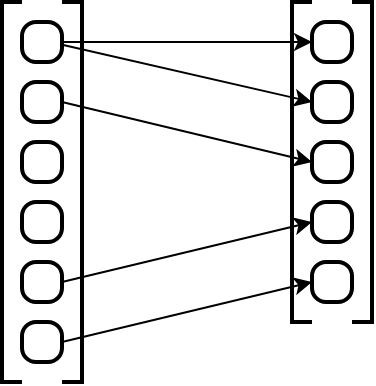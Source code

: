 <mxfile version="24.2.5" type="device">
  <diagram name="Page-1" id="mrNRTL21qUsjW5cF0Whh">
    <mxGraphModel dx="1434" dy="718" grid="1" gridSize="10" guides="1" tooltips="1" connect="1" arrows="1" fold="1" page="1" pageScale="1" pageWidth="850" pageHeight="1100" math="0" shadow="0">
      <root>
        <mxCell id="0" />
        <mxCell id="1" parent="0" />
        <mxCell id="pjTEBmYC1_ZTYM2vS1I1-1908" value="" style="group;fillColor=none;" parent="1" vertex="1" connectable="0">
          <mxGeometry x="425" y="240" width="130" height="190" as="geometry" />
        </mxCell>
        <mxCell id="pjTEBmYC1_ZTYM2vS1I1-1909" value="" style="strokeWidth=2;html=1;shape=mxgraph.flowchart.annotation_1;align=left;pointerEvents=1;fillColor=none;" parent="pjTEBmYC1_ZTYM2vS1I1-1908" vertex="1">
          <mxGeometry width="10" height="190" as="geometry" />
        </mxCell>
        <mxCell id="pjTEBmYC1_ZTYM2vS1I1-1910" value="" style="strokeWidth=2;html=1;shape=mxgraph.flowchart.annotation_1;align=left;pointerEvents=1;rotation=-180;fillColor=none;" parent="pjTEBmYC1_ZTYM2vS1I1-1908" vertex="1">
          <mxGeometry x="30" width="10" height="190" as="geometry" />
        </mxCell>
        <mxCell id="pjTEBmYC1_ZTYM2vS1I1-1911" value="" style="rounded=1;whiteSpace=wrap;html=1;absoluteArcSize=1;arcSize=14;strokeWidth=2;fillColor=none;" parent="pjTEBmYC1_ZTYM2vS1I1-1908" vertex="1">
          <mxGeometry x="10" y="10" width="20" height="20" as="geometry" />
        </mxCell>
        <mxCell id="pjTEBmYC1_ZTYM2vS1I1-1912" value="" style="rounded=1;whiteSpace=wrap;html=1;absoluteArcSize=1;arcSize=14;strokeWidth=2;fillColor=none;" parent="pjTEBmYC1_ZTYM2vS1I1-1908" vertex="1">
          <mxGeometry x="10" y="40" width="20" height="20" as="geometry" />
        </mxCell>
        <mxCell id="pjTEBmYC1_ZTYM2vS1I1-1913" value="" style="rounded=1;whiteSpace=wrap;html=1;absoluteArcSize=1;arcSize=14;strokeWidth=2;fillColor=none;" parent="pjTEBmYC1_ZTYM2vS1I1-1908" vertex="1">
          <mxGeometry x="10" y="70" width="20" height="20" as="geometry" />
        </mxCell>
        <mxCell id="U9IoNqfUkWfbmJSGq_Dp-1" value="" style="rounded=1;whiteSpace=wrap;html=1;absoluteArcSize=1;arcSize=14;strokeWidth=2;fillColor=none;" vertex="1" parent="pjTEBmYC1_ZTYM2vS1I1-1908">
          <mxGeometry x="10" y="100" width="20" height="20" as="geometry" />
        </mxCell>
        <mxCell id="U9IoNqfUkWfbmJSGq_Dp-2" value="" style="rounded=1;whiteSpace=wrap;html=1;absoluteArcSize=1;arcSize=14;strokeWidth=2;fillColor=none;" vertex="1" parent="pjTEBmYC1_ZTYM2vS1I1-1908">
          <mxGeometry x="10" y="130" width="20" height="20" as="geometry" />
        </mxCell>
        <mxCell id="U9IoNqfUkWfbmJSGq_Dp-3" value="" style="rounded=1;whiteSpace=wrap;html=1;absoluteArcSize=1;arcSize=14;strokeWidth=2;fillColor=none;" vertex="1" parent="pjTEBmYC1_ZTYM2vS1I1-1908">
          <mxGeometry x="10" y="160" width="20" height="20" as="geometry" />
        </mxCell>
        <mxCell id="U9IoNqfUkWfbmJSGq_Dp-4" value="" style="strokeWidth=2;html=1;shape=mxgraph.flowchart.annotation_1;align=left;pointerEvents=1;fillColor=none;" vertex="1" parent="1">
          <mxGeometry x="570" y="240" width="10" height="160" as="geometry" />
        </mxCell>
        <mxCell id="U9IoNqfUkWfbmJSGq_Dp-5" value="" style="strokeWidth=2;html=1;shape=mxgraph.flowchart.annotation_1;align=left;pointerEvents=1;rotation=-180;fillColor=none;" vertex="1" parent="1">
          <mxGeometry x="600" y="240" width="10" height="160" as="geometry" />
        </mxCell>
        <mxCell id="U9IoNqfUkWfbmJSGq_Dp-6" value="" style="rounded=1;whiteSpace=wrap;html=1;absoluteArcSize=1;arcSize=14;strokeWidth=2;fillColor=none;" vertex="1" parent="1">
          <mxGeometry x="580" y="250" width="20" height="20" as="geometry" />
        </mxCell>
        <mxCell id="U9IoNqfUkWfbmJSGq_Dp-7" value="" style="rounded=1;whiteSpace=wrap;html=1;absoluteArcSize=1;arcSize=14;strokeWidth=2;fillColor=none;" vertex="1" parent="1">
          <mxGeometry x="580" y="280" width="20" height="20" as="geometry" />
        </mxCell>
        <mxCell id="U9IoNqfUkWfbmJSGq_Dp-8" value="" style="rounded=1;whiteSpace=wrap;html=1;absoluteArcSize=1;arcSize=14;strokeWidth=2;fillColor=none;" vertex="1" parent="1">
          <mxGeometry x="580" y="310" width="20" height="20" as="geometry" />
        </mxCell>
        <mxCell id="U9IoNqfUkWfbmJSGq_Dp-9" value="" style="rounded=1;whiteSpace=wrap;html=1;absoluteArcSize=1;arcSize=14;strokeWidth=2;fillColor=none;" vertex="1" parent="1">
          <mxGeometry x="580" y="340" width="20" height="20" as="geometry" />
        </mxCell>
        <mxCell id="U9IoNqfUkWfbmJSGq_Dp-10" value="" style="rounded=1;whiteSpace=wrap;html=1;absoluteArcSize=1;arcSize=14;strokeWidth=2;fillColor=none;" vertex="1" parent="1">
          <mxGeometry x="580" y="370" width="20" height="20" as="geometry" />
        </mxCell>
        <mxCell id="U9IoNqfUkWfbmJSGq_Dp-14" value="" style="endArrow=classic;html=1;rounded=0;exitX=1;exitY=0.5;exitDx=0;exitDy=0;entryX=0;entryY=0.5;entryDx=0;entryDy=0;" edge="1" parent="1" source="pjTEBmYC1_ZTYM2vS1I1-1911" target="U9IoNqfUkWfbmJSGq_Dp-6">
          <mxGeometry width="50" height="50" relative="1" as="geometry">
            <mxPoint x="710" y="470" as="sourcePoint" />
            <mxPoint x="760" y="420" as="targetPoint" />
          </mxGeometry>
        </mxCell>
        <mxCell id="U9IoNqfUkWfbmJSGq_Dp-15" value="" style="endArrow=classic;html=1;rounded=0;exitX=1;exitY=0.5;exitDx=0;exitDy=0;entryX=0;entryY=0.5;entryDx=0;entryDy=0;" edge="1" parent="1" source="pjTEBmYC1_ZTYM2vS1I1-1912" target="U9IoNqfUkWfbmJSGq_Dp-8">
          <mxGeometry width="50" height="50" relative="1" as="geometry">
            <mxPoint x="710" y="470" as="sourcePoint" />
            <mxPoint x="760" y="420" as="targetPoint" />
          </mxGeometry>
        </mxCell>
        <mxCell id="U9IoNqfUkWfbmJSGq_Dp-16" value="" style="endArrow=classic;html=1;rounded=0;exitX=1.1;exitY=0.889;exitDx=0;exitDy=0;exitPerimeter=0;entryX=0;entryY=0.5;entryDx=0;entryDy=0;" edge="1" parent="1" source="pjTEBmYC1_ZTYM2vS1I1-1910" target="U9IoNqfUkWfbmJSGq_Dp-7">
          <mxGeometry width="50" height="50" relative="1" as="geometry">
            <mxPoint x="710" y="470" as="sourcePoint" />
            <mxPoint x="760" y="420" as="targetPoint" />
          </mxGeometry>
        </mxCell>
        <mxCell id="U9IoNqfUkWfbmJSGq_Dp-17" value="" style="endArrow=classic;html=1;rounded=0;exitX=1;exitY=0.5;exitDx=0;exitDy=0;entryX=0;entryY=0.5;entryDx=0;entryDy=0;" edge="1" parent="1" source="U9IoNqfUkWfbmJSGq_Dp-2" target="U9IoNqfUkWfbmJSGq_Dp-9">
          <mxGeometry width="50" height="50" relative="1" as="geometry">
            <mxPoint x="710" y="470" as="sourcePoint" />
            <mxPoint x="760" y="420" as="targetPoint" />
          </mxGeometry>
        </mxCell>
        <mxCell id="U9IoNqfUkWfbmJSGq_Dp-18" value="" style="endArrow=classic;html=1;rounded=0;exitX=1;exitY=0.5;exitDx=0;exitDy=0;entryX=0;entryY=0.5;entryDx=0;entryDy=0;" edge="1" parent="1" source="U9IoNqfUkWfbmJSGq_Dp-3" target="U9IoNqfUkWfbmJSGq_Dp-10">
          <mxGeometry width="50" height="50" relative="1" as="geometry">
            <mxPoint x="710" y="470" as="sourcePoint" />
            <mxPoint x="760" y="420" as="targetPoint" />
          </mxGeometry>
        </mxCell>
      </root>
    </mxGraphModel>
  </diagram>
</mxfile>
